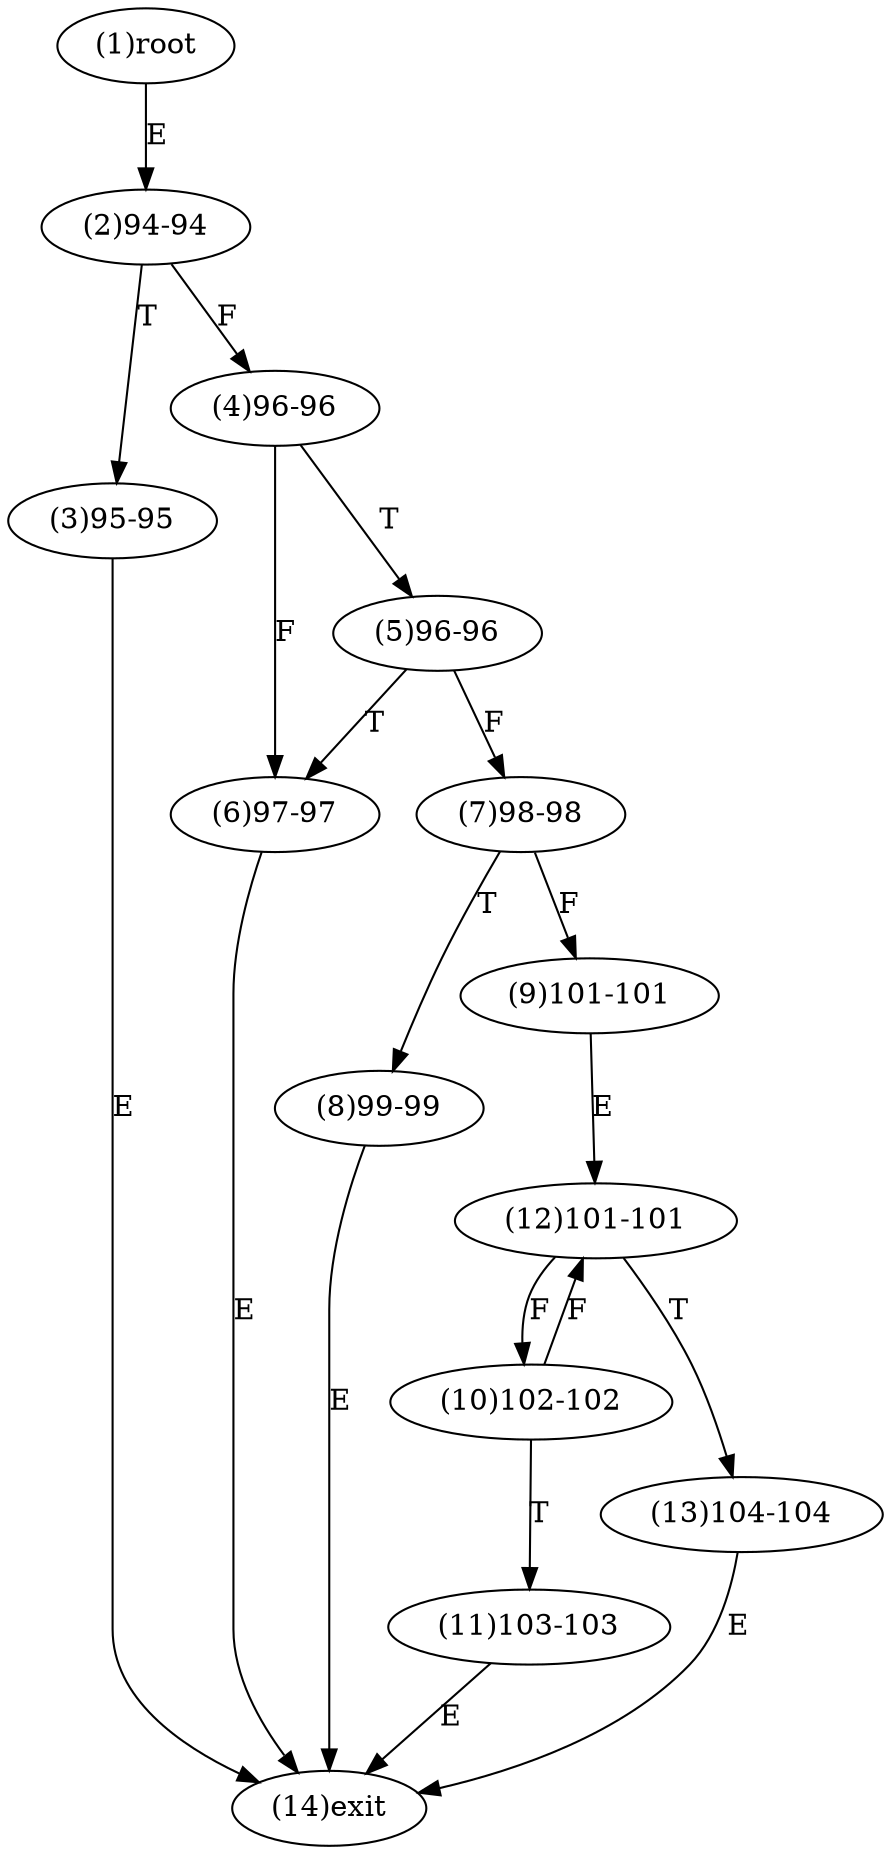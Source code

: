 digraph "" { 
1[ label="(1)root"];
2[ label="(2)94-94"];
3[ label="(3)95-95"];
4[ label="(4)96-96"];
5[ label="(5)96-96"];
6[ label="(6)97-97"];
7[ label="(7)98-98"];
8[ label="(8)99-99"];
9[ label="(9)101-101"];
10[ label="(10)102-102"];
11[ label="(11)103-103"];
12[ label="(12)101-101"];
13[ label="(13)104-104"];
14[ label="(14)exit"];
1->2[ label="E"];
2->4[ label="F"];
2->3[ label="T"];
3->14[ label="E"];
4->6[ label="F"];
4->5[ label="T"];
5->7[ label="F"];
5->6[ label="T"];
6->14[ label="E"];
7->9[ label="F"];
7->8[ label="T"];
8->14[ label="E"];
9->12[ label="E"];
10->12[ label="F"];
10->11[ label="T"];
11->14[ label="E"];
12->10[ label="F"];
12->13[ label="T"];
13->14[ label="E"];
}